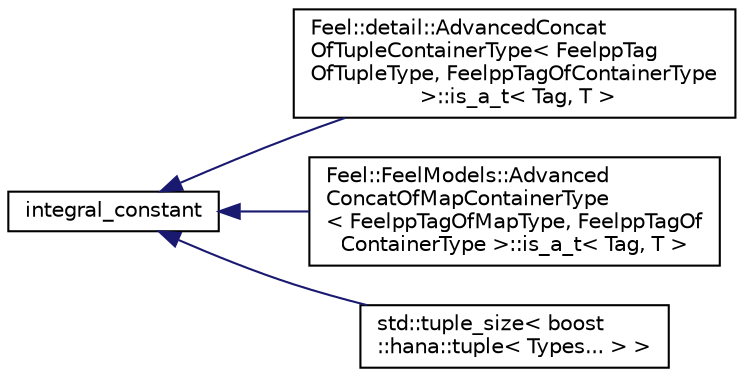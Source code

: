 digraph "Graphical Class Hierarchy"
{
 // LATEX_PDF_SIZE
  edge [fontname="Helvetica",fontsize="10",labelfontname="Helvetica",labelfontsize="10"];
  node [fontname="Helvetica",fontsize="10",shape=record];
  rankdir="LR";
  Node0 [label="integral_constant",height=0.2,width=0.4,color="black", fillcolor="white", style="filled",URL="$classboost_1_1hana_1_1integral__constant.html",tooltip=" "];
  Node0 -> Node1 [dir="back",color="midnightblue",fontsize="10",style="solid",fontname="Helvetica"];
  Node1 [label="Feel::detail::AdvancedConcat\lOfTupleContainerType\< FeelppTag\lOfTupleType, FeelppTagOfContainerType\l \>::is_a_t\< Tag, T \>",height=0.2,width=0.4,color="black", fillcolor="white", style="filled",URL="$structFeel_1_1detail_1_1AdvancedConcatOfTupleContainerType_1_1is__a__t.html",tooltip=" "];
  Node0 -> Node2 [dir="back",color="midnightblue",fontsize="10",style="solid",fontname="Helvetica"];
  Node2 [label="Feel::FeelModels::Advanced\lConcatOfMapContainerType\l\< FeelppTagOfMapType, FeelppTagOf\lContainerType \>::is_a_t\< Tag, T \>",height=0.2,width=0.4,color="black", fillcolor="white", style="filled",URL="$structFeel_1_1FeelModels_1_1AdvancedConcatOfMapContainerType_1_1is__a__t.html",tooltip=" "];
  Node0 -> Node3 [dir="back",color="midnightblue",fontsize="10",style="solid",fontname="Helvetica"];
  Node3 [label="std::tuple_size\< boost\l::hana::tuple\< Types... \> \>",height=0.2,width=0.4,color="black", fillcolor="white", style="filled",URL="$structstd_1_1tuple__size_3_01boost_1_1hana_1_1tuple_3_01Types_8_8_8_01_4_01_4.html",tooltip=" "];
}
